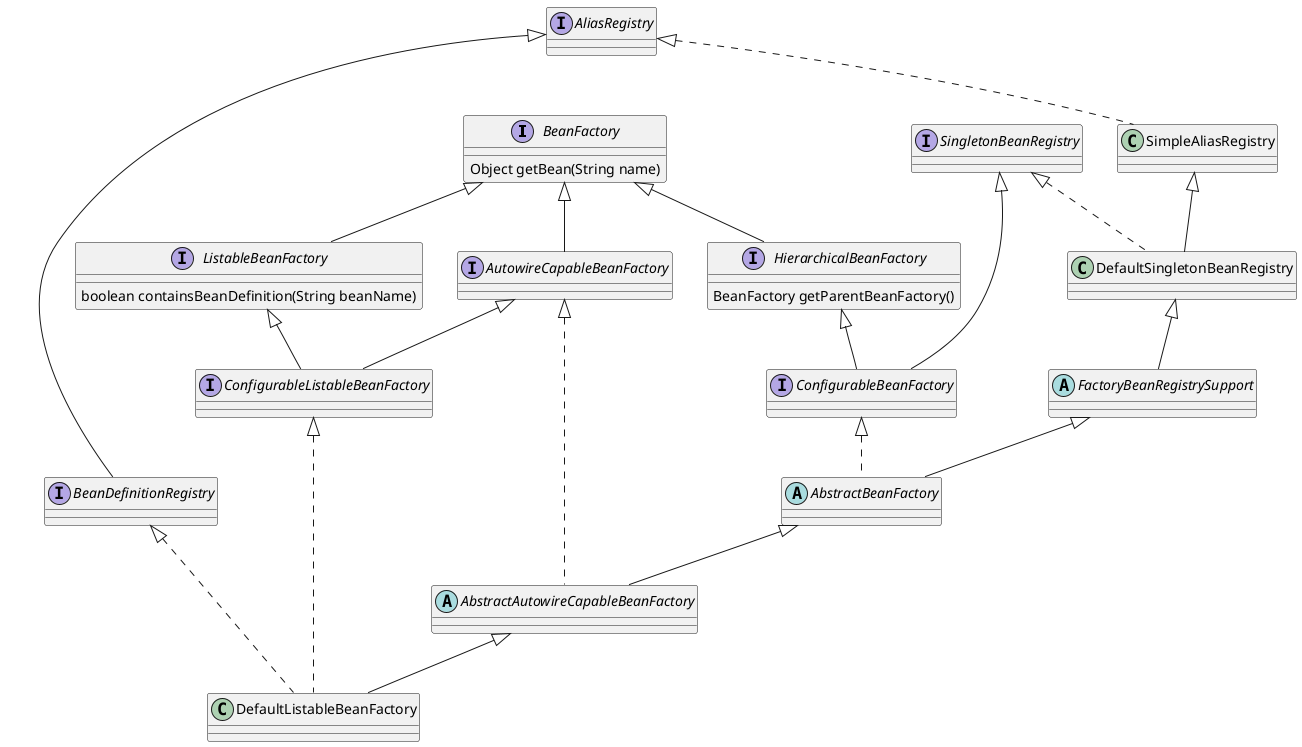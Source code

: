 @startuml
'https://plantuml.com/class-diagram


interface BeanFactory{
    Object getBean(String name)
}
interface ListableBeanFactory extends BeanFactory{
    boolean containsBeanDefinition(String beanName)
}

interface HierarchicalBeanFactory extends BeanFactory{
BeanFactory getParentBeanFactory()
}
interface AutowireCapableBeanFactory extends BeanFactory

interface ConfigurableBeanFactory extends HierarchicalBeanFactory, SingletonBeanRegistry

interface SingletonBeanRegistry

interface AliasRegistry

interface BeanDefinitionRegistry extends AliasRegistry

class SimpleAliasRegistry implements AliasRegistry

class DefaultSingletonBeanRegistry extends SimpleAliasRegistry implements SingletonBeanRegistry

abstract class FactoryBeanRegistrySupport extends DefaultSingletonBeanRegistry

interface ConfigurableListableBeanFactory extends ListableBeanFactory, AutowireCapableBeanFactory

abstract class AbstractBeanFactory extends FactoryBeanRegistrySupport implements ConfigurableBeanFactory

abstract class AbstractAutowireCapableBeanFactory extends AbstractBeanFactory implements AutowireCapableBeanFactory

class DefaultListableBeanFactory extends AbstractAutowireCapableBeanFactory implements ConfigurableListableBeanFactory, BeanDefinitionRegistry
@enduml